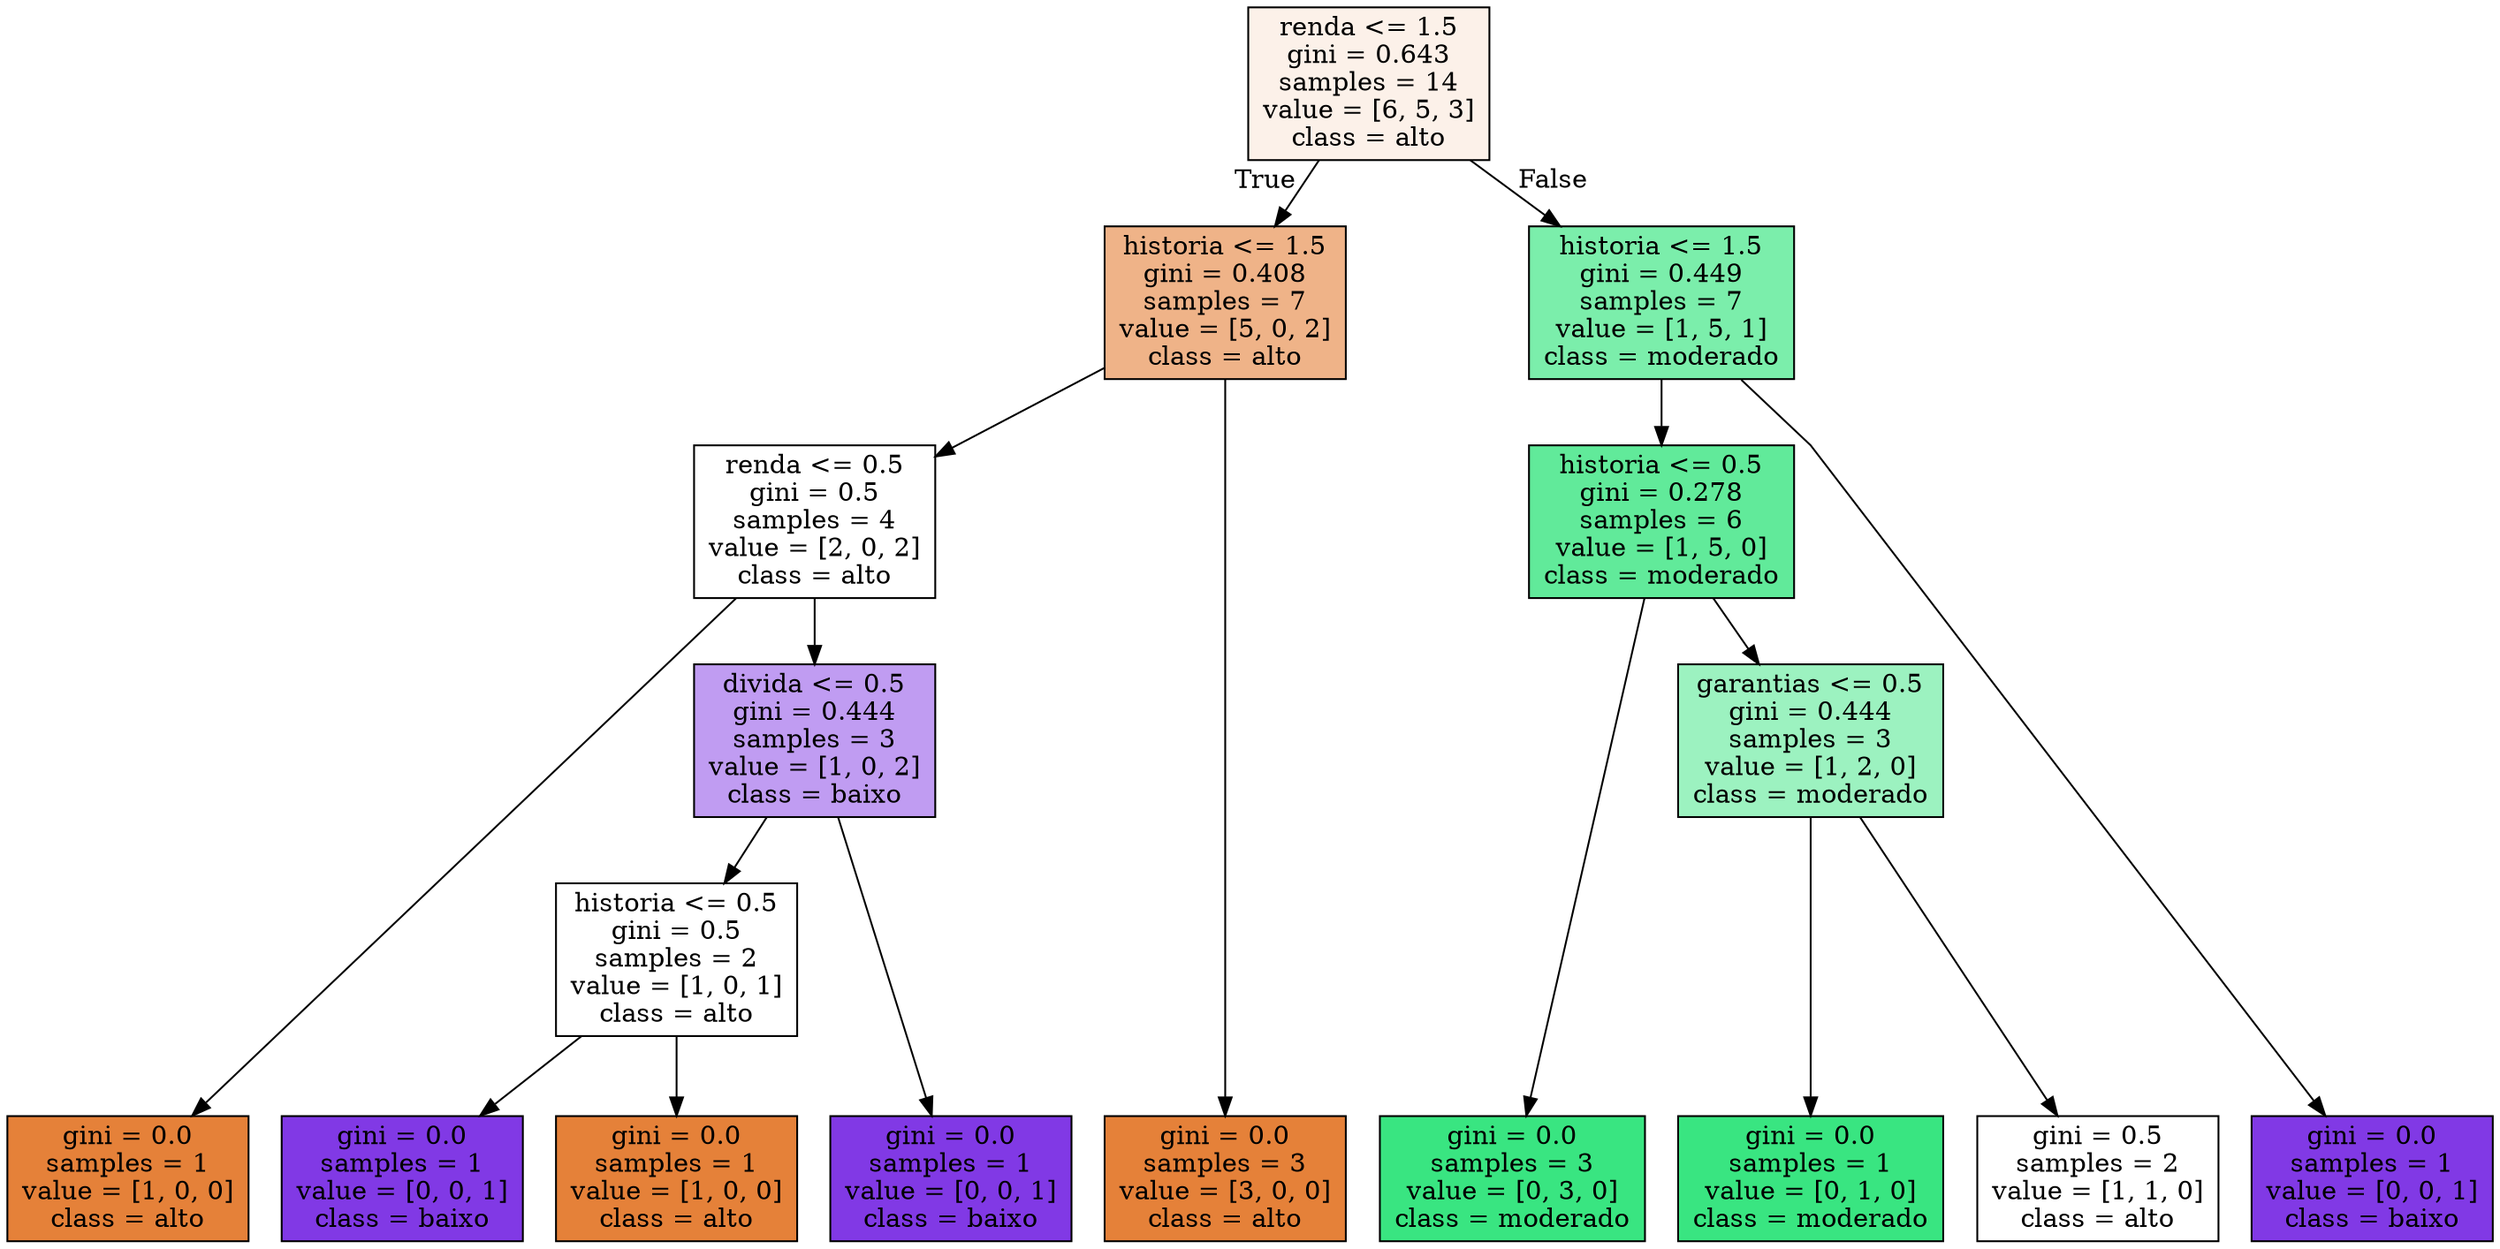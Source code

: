 digraph Tree {
node [shape=box, style="filled", color="black"] ;
graph [ranksep=equally, splines=polyline] ;
0 [label="renda <= 1.5\ngini = 0.643\nsamples = 14\nvalue = [6, 5, 3]\nclass = alto", fillcolor="#fcf1e9"] ;
1 [label="historia <= 1.5\ngini = 0.408\nsamples = 7\nvalue = [5, 0, 2]\nclass = alto", fillcolor="#efb388"] ;
0 -> 1 [labeldistance=2.5, labelangle=45, headlabel="True"] ;
2 [label="renda <= 0.5\ngini = 0.5\nsamples = 4\nvalue = [2, 0, 2]\nclass = alto", fillcolor="#ffffff"] ;
1 -> 2 ;
3 [label="gini = 0.0\nsamples = 1\nvalue = [1, 0, 0]\nclass = alto", fillcolor="#e58139"] ;
2 -> 3 ;
4 [label="divida <= 0.5\ngini = 0.444\nsamples = 3\nvalue = [1, 0, 2]\nclass = baixo", fillcolor="#c09cf2"] ;
2 -> 4 ;
5 [label="historia <= 0.5\ngini = 0.5\nsamples = 2\nvalue = [1, 0, 1]\nclass = alto", fillcolor="#ffffff"] ;
4 -> 5 ;
6 [label="gini = 0.0\nsamples = 1\nvalue = [0, 0, 1]\nclass = baixo", fillcolor="#8139e5"] ;
5 -> 6 ;
7 [label="gini = 0.0\nsamples = 1\nvalue = [1, 0, 0]\nclass = alto", fillcolor="#e58139"] ;
5 -> 7 ;
8 [label="gini = 0.0\nsamples = 1\nvalue = [0, 0, 1]\nclass = baixo", fillcolor="#8139e5"] ;
4 -> 8 ;
9 [label="gini = 0.0\nsamples = 3\nvalue = [3, 0, 0]\nclass = alto", fillcolor="#e58139"] ;
1 -> 9 ;
10 [label="historia <= 1.5\ngini = 0.449\nsamples = 7\nvalue = [1, 5, 1]\nclass = moderado", fillcolor="#7beeab"] ;
0 -> 10 [labeldistance=2.5, labelangle=-45, headlabel="False"] ;
11 [label="historia <= 0.5\ngini = 0.278\nsamples = 6\nvalue = [1, 5, 0]\nclass = moderado", fillcolor="#61ea9a"] ;
10 -> 11 ;
12 [label="gini = 0.0\nsamples = 3\nvalue = [0, 3, 0]\nclass = moderado", fillcolor="#39e581"] ;
11 -> 12 ;
13 [label="garantias <= 0.5\ngini = 0.444\nsamples = 3\nvalue = [1, 2, 0]\nclass = moderado", fillcolor="#9cf2c0"] ;
11 -> 13 ;
14 [label="gini = 0.0\nsamples = 1\nvalue = [0, 1, 0]\nclass = moderado", fillcolor="#39e581"] ;
13 -> 14 ;
15 [label="gini = 0.5\nsamples = 2\nvalue = [1, 1, 0]\nclass = alto", fillcolor="#ffffff"] ;
13 -> 15 ;
16 [label="gini = 0.0\nsamples = 1\nvalue = [0, 0, 1]\nclass = baixo", fillcolor="#8139e5"] ;
10 -> 16 ;
{rank=same ; 0} ;
{rank=same ; 1; 10} ;
{rank=same ; 2; 11} ;
{rank=same ; 4; 13} ;
{rank=same ; 5} ;
{rank=same ; 3; 6; 7; 8; 9; 12; 14; 15; 16} ;
}